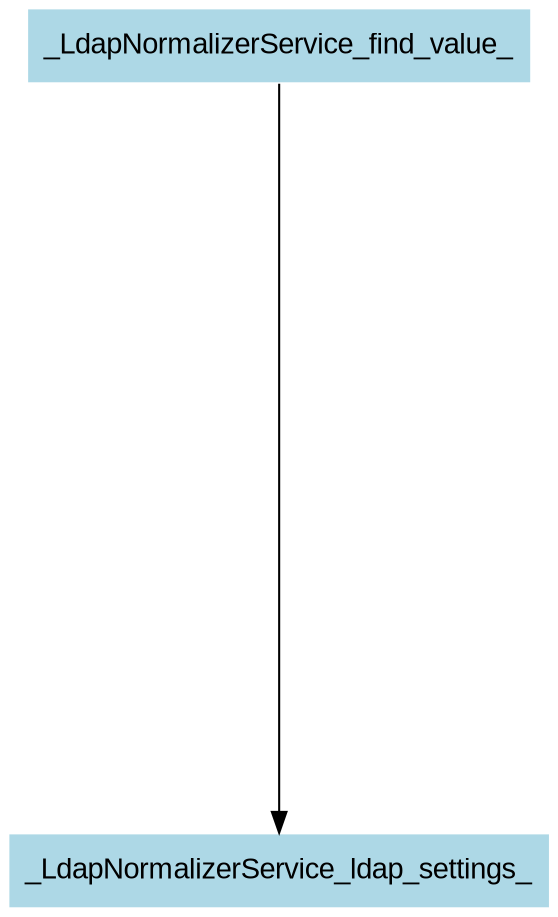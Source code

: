 digraph CallGraph {
ranksep=5;
nodesep=0.5;
node [fontname=Arial];
edge [fontname=Arial];
_LdapNormalizerService_find_value_ -> _LdapNormalizerService_ldap_settings_;
_LdapNormalizerService_find_value_ [shape=box, style=filled, fillcolor=lightblue  , color=white];
_LdapNormalizerService_ldap_settings_ [shape=box, style=filled, fillcolor=lightblue  , color=white];
}

